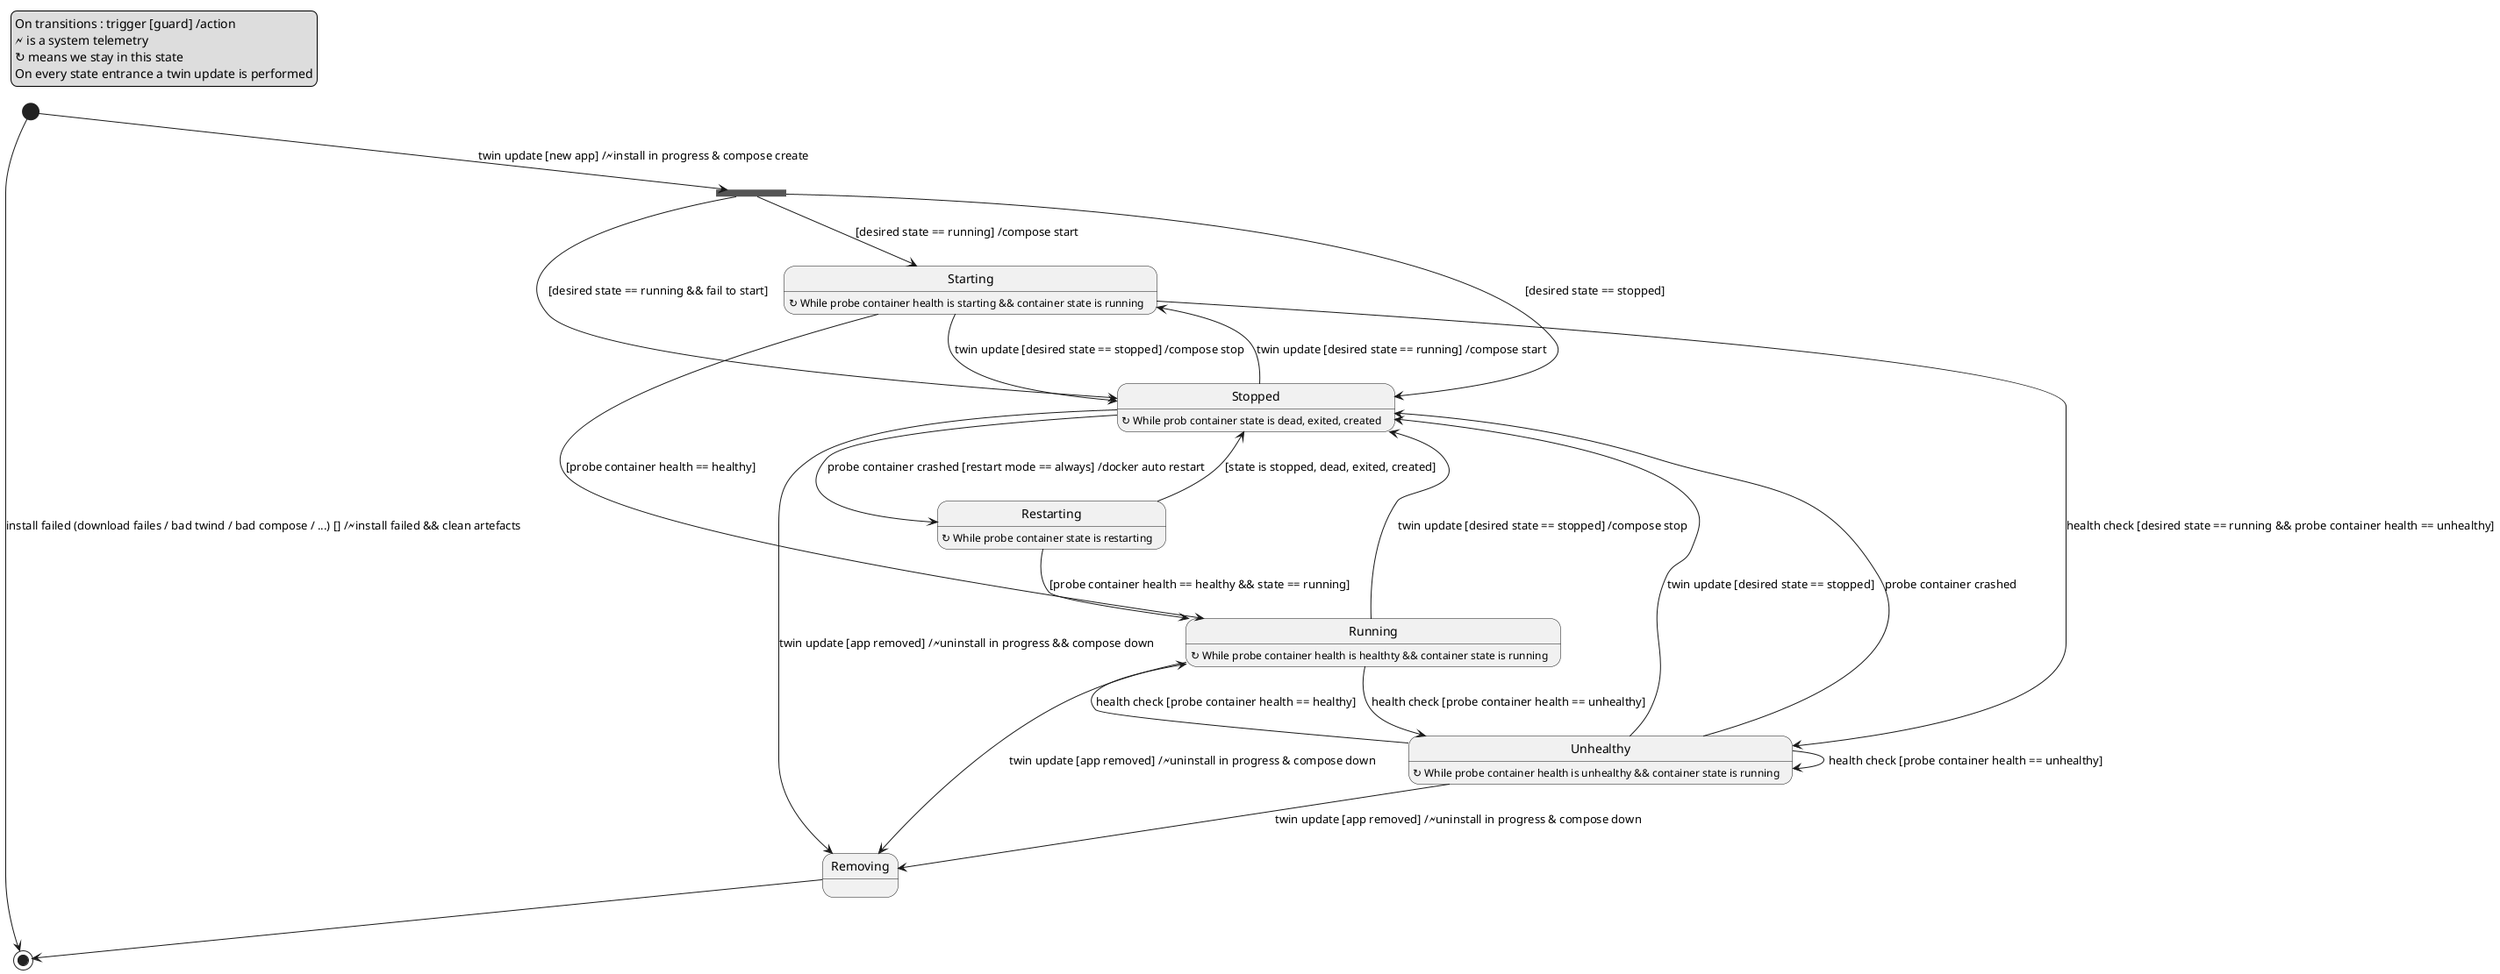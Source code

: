 @startuml
legend top left
  On transitions : trigger [guard] /action
  🗲 is a system telemetry
  ↻ means we stay in this state
  On every state entrance a twin update is performed
endlegend
state fork_state <<fork>>
[*]        -down-> fork_state : twin update [new app] /🗲install in progress & compose create
[*]            --> [*]        : install failed (download failes / bad twind / bad compose / ...) [] /🗲install failed && clean artefacts
fork_state -down-> Starting   : [desired state == running] /compose start
fork_state -down-> Stopped    : [desired state == stopped]
fork_state -down-> Stopped    : [desired state == running && fail to start]
Starting                      : ↻ While probe container health is starting && container state is running
Starting       --> Running    : [probe container health == healthy]
Starting       --> Unhealthy  : health check [desired state == running && probe container health == unhealthy]
Starting       --> Stopped    : twin update [desired state == stopped] /compose stop
Running                       : ↻ While probe container health is healthty && container state is running
Running        --> Stopped    : twin update [desired state == stopped] /compose stop
Running        --> Unhealthy  : health check [probe container health == unhealthy]
Running        --> Removing   : twin update [app removed] /🗲uninstall in progress & compose down
Unhealthy                     : ↻ While probe container health is unhealthy && container state is running
Unhealthy      --> Stopped    : twin update [desired state == stopped]
Unhealthy      --> Stopped    : probe container crashed
Unhealthy      --> Unhealthy  : health check [probe container health == unhealthy]
Unhealthy      --> Running    : health check [probe container health == healthy]
Unhealthy      --> Removing   : twin update [app removed] /🗲uninstall in progress & compose down
Stopped                       : ↻ While prob container state is dead, exited, created
Stopped        --> Starting   : twin update [desired state == running] /compose start
Stopped        --> Restarting : probe container crashed [restart mode == always] /docker auto restart
Stopped        --> Removing   : twin update [app removed] /🗲uninstall in progress && compose down
Restarting                    : ↻ While probe container state is restarting
Restarting     --> Stopped    : [state is stopped, dead, exited, created]
Restarting     --> Running    : [probe container health == healthy && state == running]
Removing       --> [*]
@enduml
